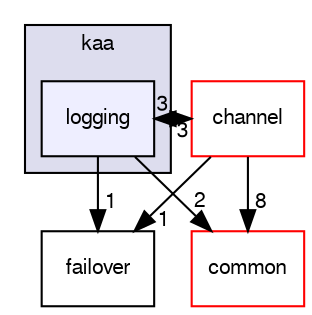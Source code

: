 digraph "/home/architec/Documents/kaa/client/client-multi/client-cpp/kaa/logging" {
  bgcolor=transparent;
  compound=true
  node [ fontsize="10", fontname="FreeSans"];
  edge [ labelfontsize="10", labelfontname="FreeSans"];
  subgraph clusterdir_75b6f1d67d5c17ff0dffa26ba3b659cd {
    graph [ bgcolor="#ddddee", pencolor="black", label="kaa" fontname="FreeSans", fontsize="10", URL="dir_75b6f1d67d5c17ff0dffa26ba3b659cd.html"]
  dir_594c24d779bacc8479d3edad4a880ea0 [shape=box, label="logging", style="filled", fillcolor="#eeeeff", pencolor="black", URL="dir_594c24d779bacc8479d3edad4a880ea0.html"];
  }
  dir_5d89f1419f76223aa66650a911b5352a [shape=box label="failover" URL="dir_5d89f1419f76223aa66650a911b5352a.html"];
  dir_17250af2586d2de36ee322c8fd958f75 [shape=box label="channel" color="red" URL="dir_17250af2586d2de36ee322c8fd958f75.html"];
  dir_b0c80ab427fe42cb021fbacfd3dcf17f [shape=box label="common" color="red" URL="dir_b0c80ab427fe42cb021fbacfd3dcf17f.html"];
  dir_594c24d779bacc8479d3edad4a880ea0->dir_5d89f1419f76223aa66650a911b5352a [headlabel="1", labeldistance=1.5 headhref="dir_000025_000020.html"];
  dir_594c24d779bacc8479d3edad4a880ea0->dir_17250af2586d2de36ee322c8fd958f75 [headlabel="3", labeldistance=1.5 headhref="dir_000025_000008.html"];
  dir_594c24d779bacc8479d3edad4a880ea0->dir_b0c80ab427fe42cb021fbacfd3dcf17f [headlabel="2", labeldistance=1.5 headhref="dir_000025_000012.html"];
  dir_17250af2586d2de36ee322c8fd958f75->dir_594c24d779bacc8479d3edad4a880ea0 [headlabel="3", labeldistance=1.5 headhref="dir_000008_000025.html"];
  dir_17250af2586d2de36ee322c8fd958f75->dir_5d89f1419f76223aa66650a911b5352a [headlabel="1", labeldistance=1.5 headhref="dir_000008_000020.html"];
  dir_17250af2586d2de36ee322c8fd958f75->dir_b0c80ab427fe42cb021fbacfd3dcf17f [headlabel="8", labeldistance=1.5 headhref="dir_000008_000012.html"];
}
